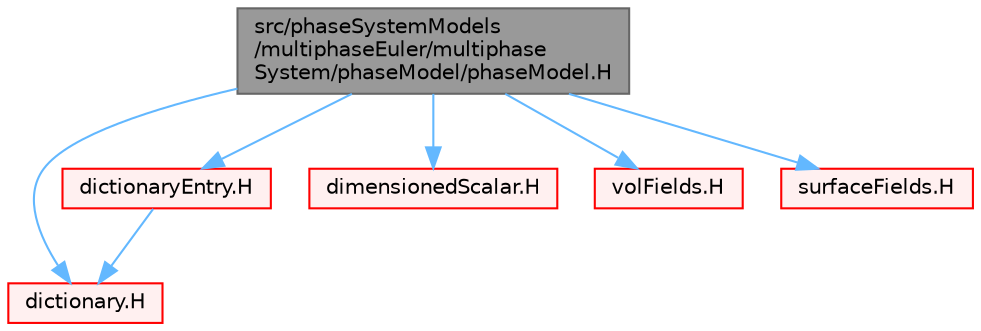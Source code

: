 digraph "src/phaseSystemModels/multiphaseEuler/multiphaseSystem/phaseModel/phaseModel.H"
{
 // LATEX_PDF_SIZE
  bgcolor="transparent";
  edge [fontname=Helvetica,fontsize=10,labelfontname=Helvetica,labelfontsize=10];
  node [fontname=Helvetica,fontsize=10,shape=box,height=0.2,width=0.4];
  Node1 [id="Node000001",label="src/phaseSystemModels\l/multiphaseEuler/multiphase\lSystem/phaseModel/phaseModel.H",height=0.2,width=0.4,color="gray40", fillcolor="grey60", style="filled", fontcolor="black",tooltip=" "];
  Node1 -> Node2 [id="edge1_Node000001_Node000002",color="steelblue1",style="solid",tooltip=" "];
  Node2 [id="Node000002",label="dictionary.H",height=0.2,width=0.4,color="red", fillcolor="#FFF0F0", style="filled",URL="$dictionary_8H.html",tooltip=" "];
  Node1 -> Node133 [id="edge2_Node000001_Node000133",color="steelblue1",style="solid",tooltip=" "];
  Node133 [id="Node000133",label="dictionaryEntry.H",height=0.2,width=0.4,color="red", fillcolor="#FFF0F0", style="filled",URL="$dictionaryEntry_8H.html",tooltip=" "];
  Node133 -> Node2 [id="edge3_Node000133_Node000002",color="steelblue1",style="solid",tooltip=" "];
  Node1 -> Node134 [id="edge4_Node000001_Node000134",color="steelblue1",style="solid",tooltip=" "];
  Node134 [id="Node000134",label="dimensionedScalar.H",height=0.2,width=0.4,color="red", fillcolor="#FFF0F0", style="filled",URL="$dimensionedScalar_8H.html",tooltip=" "];
  Node1 -> Node209 [id="edge5_Node000001_Node000209",color="steelblue1",style="solid",tooltip=" "];
  Node209 [id="Node000209",label="volFields.H",height=0.2,width=0.4,color="red", fillcolor="#FFF0F0", style="filled",URL="$volFields_8H.html",tooltip=" "];
  Node1 -> Node380 [id="edge6_Node000001_Node000380",color="steelblue1",style="solid",tooltip=" "];
  Node380 [id="Node000380",label="surfaceFields.H",height=0.2,width=0.4,color="red", fillcolor="#FFF0F0", style="filled",URL="$surfaceFields_8H.html",tooltip="Foam::surfaceFields."];
}
